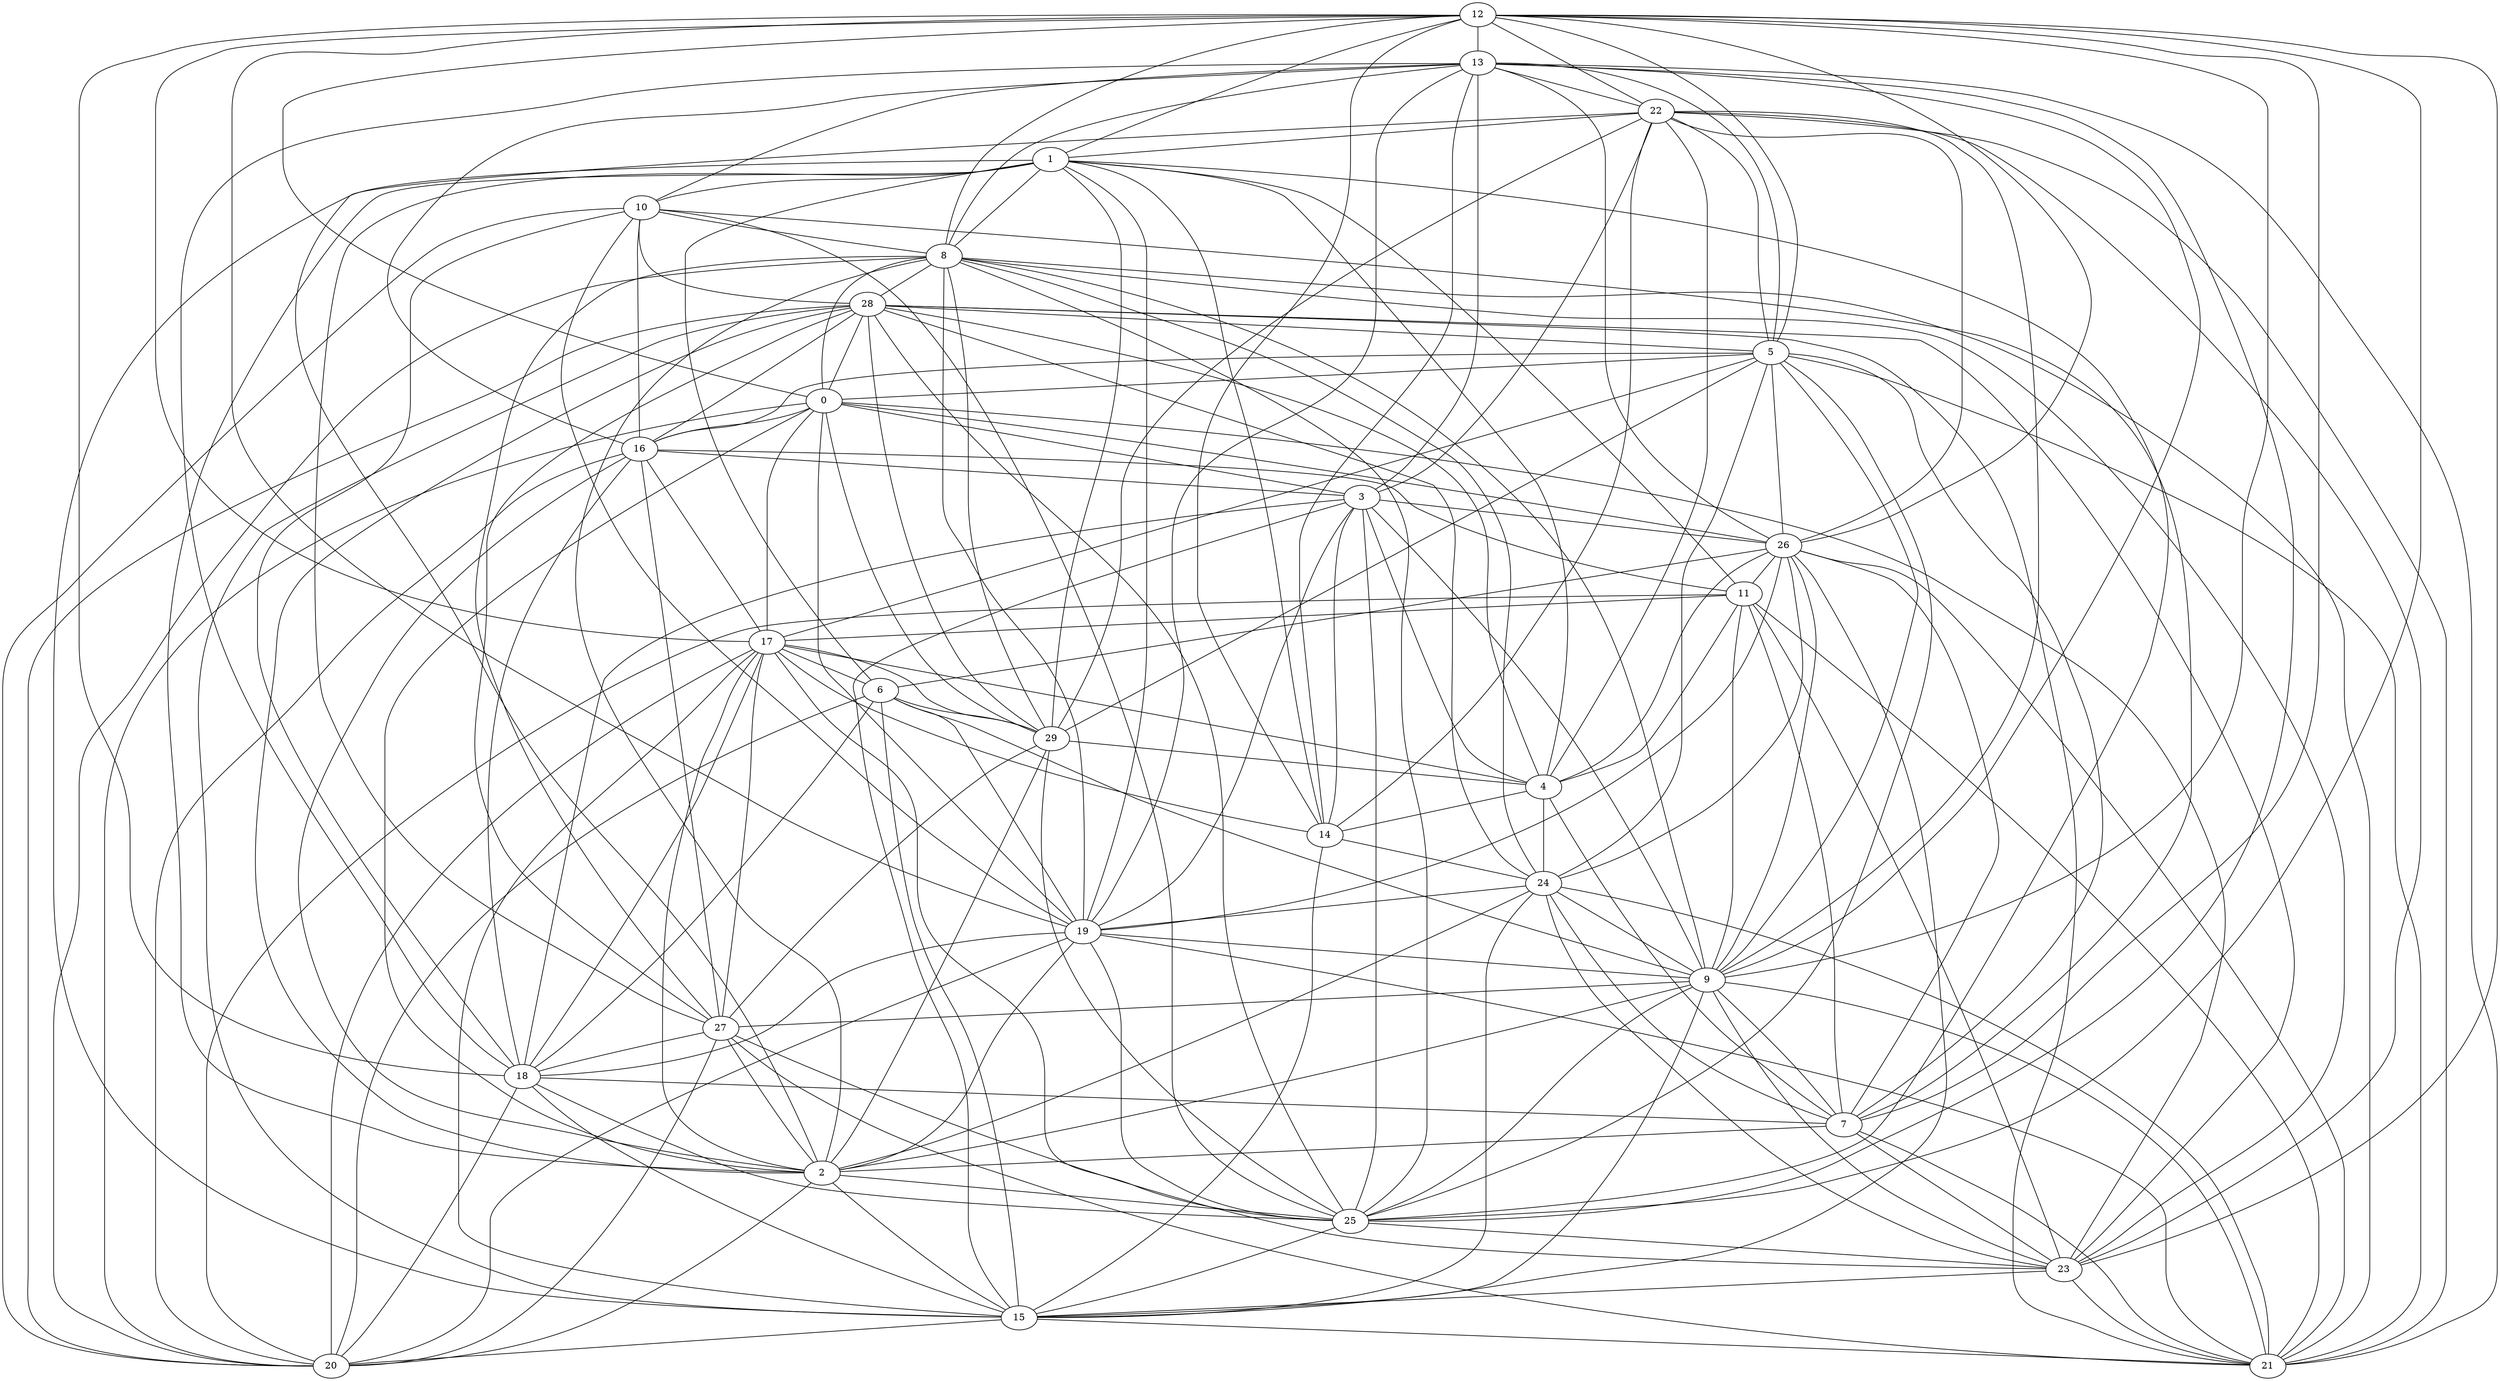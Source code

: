 graph G {
  12;
  13;
  22;
  1;
  10;
  8;
  28;
  5;
  0;
  16;
  3;
  26;
  11;
  17;
  6;
  29;
  4;
  14;
  24;
  19;
  9;
  27;
  18;
  7;
  2;
  25;
  23;
  15;
  20;
  21;
   12 -- 17;
   12 -- 7;
   12 -- 1;
   12 -- 22;
   12 -- 0;
   12 -- 23;
   12 -- 18;
   12 -- 19;
   12 -- 5;
   12 -- 14;
   12 -- 26;
   12 -- 9;
   12 -- 8;
   12 -- 25;
   12 -- 13;
   13 -- 14;
   13 -- 5;
   13 -- 10;
   13 -- 25;
   13 -- 8;
   13 -- 3;
   13 -- 19;
   13 -- 9;
   13 -- 16;
   13 -- 26;
   13 -- 21;
   13 -- 18;
   13 -- 22;
   22 -- 3;
   22 -- 29;
   22 -- 14;
   22 -- 4;
   22 -- 2;
   22 -- 5;
   22 -- 21;
   22 -- 9;
   22 -- 26;
   22 -- 23;
   22 -- 1;
   1 -- 2;
   1 -- 25;
   1 -- 11;
   1 -- 19;
   1 -- 6;
   1 -- 14;
   1 -- 15;
   1 -- 29;
   1 -- 27;
   1 -- 4;
   1 -- 8;
   1 -- 10;
   10 -- 18;
   10 -- 20;
   10 -- 25;
   10 -- 19;
   10 -- 7;
   10 -- 28;
   10 -- 16;
   10 -- 8;
   8 -- 24;
   8 -- 19;
   8 -- 9;
   8 -- 29;
   8 -- 0;
   8 -- 2;
   8 -- 23;
   8 -- 20;
   8 -- 25;
   8 -- 27;
   8 -- 21;
   8 -- 28;
   28 -- 16;
   28 -- 23;
   28 -- 15;
   28 -- 25;
   28 -- 2;
   28 -- 21;
   28 -- 0;
   28 -- 27;
   28 -- 4;
   28 -- 24;
   28 -- 20;
   28 -- 29;
   28 -- 5;
   5 -- 26;
   5 -- 17;
   5 -- 21;
   5 -- 24;
   5 -- 16;
   5 -- 29;
   5 -- 9;
   5 -- 25;
   5 -- 7;
   5 -- 0;
   0 -- 20;
   0 -- 19;
   0 -- 3;
   0 -- 17;
   0 -- 23;
   0 -- 29;
   0 -- 26;
   0 -- 2;
   0 -- 16;
   16 -- 27;
   16 -- 20;
   16 -- 2;
   16 -- 11;
   16 -- 18;
   16 -- 17;
   16 -- 3;
   3 -- 9;
   3 -- 15;
   3 -- 25;
   3 -- 4;
   3 -- 14;
   3 -- 19;
   3 -- 18;
   3 -- 26;
   26 -- 19;
   26 -- 15;
   26 -- 4;
   26 -- 9;
   26 -- 21;
   26 -- 7;
   26 -- 24;
   26 -- 6;
   26 -- 11;
   11 -- 4;
   11 -- 21;
   11 -- 7;
   11 -- 23;
   11 -- 9;
   11 -- 20;
   11 -- 17;
   17 -- 18;
   17 -- 4;
   17 -- 27;
   17 -- 29;
   17 -- 15;
   17 -- 2;
   17 -- 20;
   17 -- 25;
   17 -- 14;
   17 -- 6;
   6 -- 15;
   6 -- 18;
   6 -- 19;
   6 -- 9;
   6 -- 20;
   6 -- 29;
   29 -- 2;
   29 -- 27;
   29 -- 25;
   29 -- 4;
   4 -- 7;
   4 -- 24;
   4 -- 14;
   14 -- 15;
   14 -- 24;
   24 -- 23;
   24 -- 21;
   24 -- 9;
   24 -- 2;
   24 -- 15;
   24 -- 7;
   24 -- 19;
   19 -- 25;
   19 -- 2;
   19 -- 18;
   19 -- 20;
   19 -- 21;
   19 -- 9;
   9 -- 7;
   9 -- 23;
   9 -- 2;
   9 -- 15;
   9 -- 25;
   9 -- 21;
   9 -- 27;
   27 -- 23;
   27 -- 2;
   27 -- 20;
   27 -- 21;
   27 -- 18;
   18 -- 20;
   18 -- 25;
   18 -- 15;
   18 -- 7;
   7 -- 23;
   7 -- 21;
   7 -- 2;
   2 -- 15;
   2 -- 20;
   2 -- 25;
   25 -- 15;
   25 -- 23;
   23 -- 21;
   23 -- 15;
   15 -- 21;
   15 -- 20;
}
